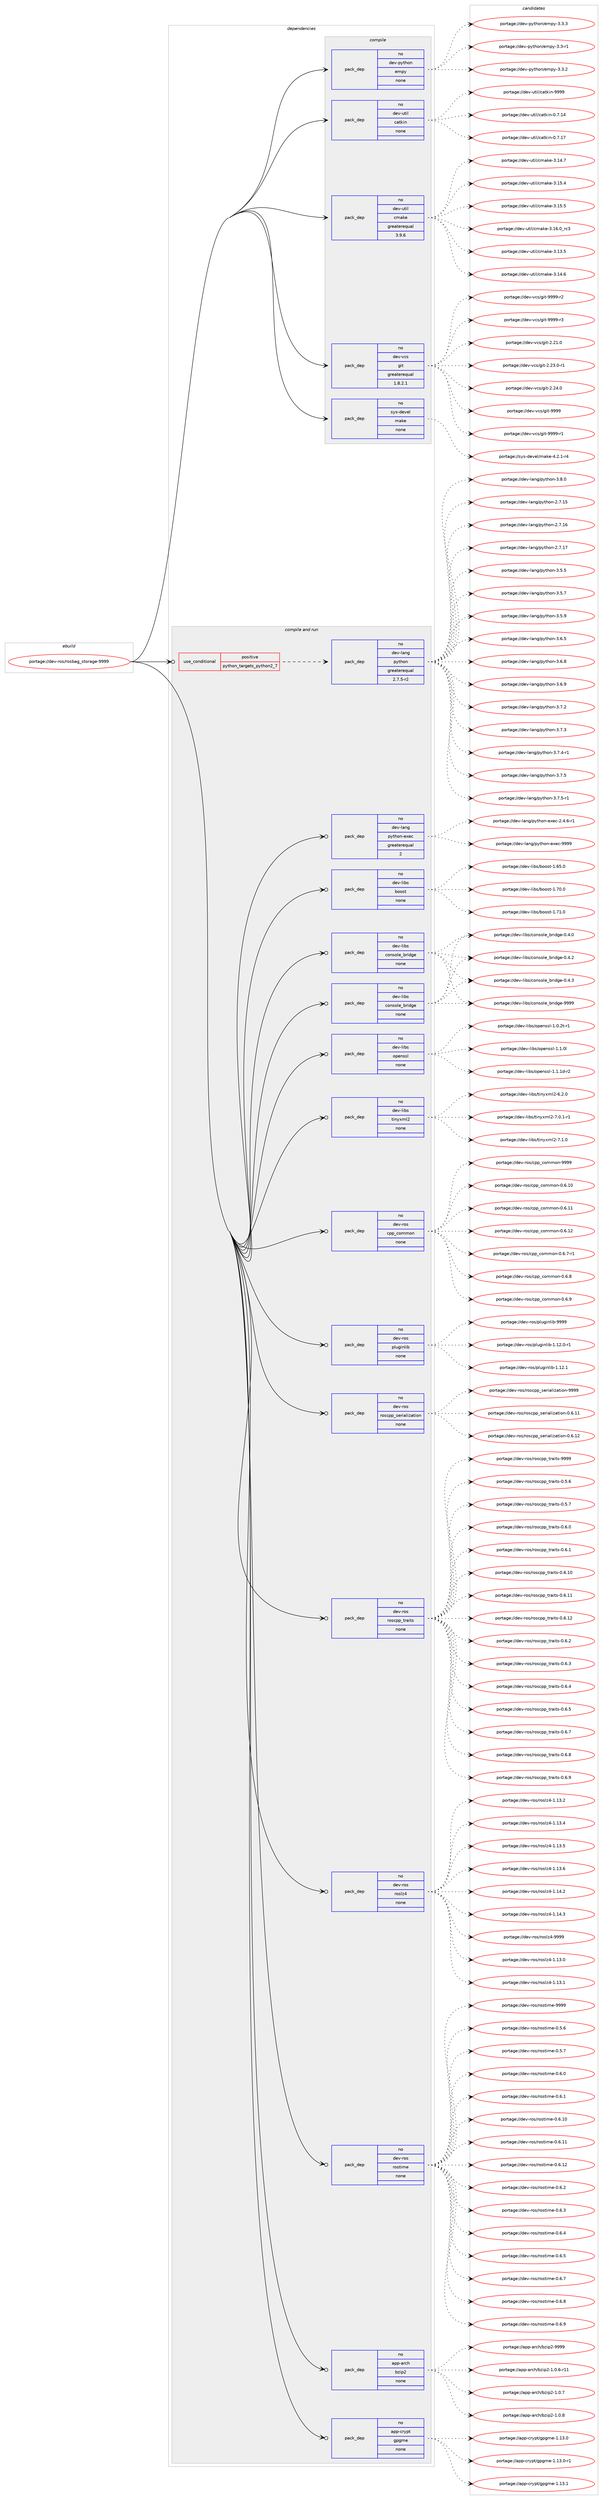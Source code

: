 digraph prolog {

# *************
# Graph options
# *************

newrank=true;
concentrate=true;
compound=true;
graph [rankdir=LR,fontname=Helvetica,fontsize=10,ranksep=1.5];#, ranksep=2.5, nodesep=0.2];
edge  [arrowhead=vee];
node  [fontname=Helvetica,fontsize=10];

# **********
# The ebuild
# **********

subgraph cluster_leftcol {
color=gray;
rank=same;
label=<<i>ebuild</i>>;
id [label="portage://dev-ros/rosbag_storage-9999", color=red, width=4, href="../dev-ros/rosbag_storage-9999.svg"];
}

# ****************
# The dependencies
# ****************

subgraph cluster_midcol {
color=gray;
label=<<i>dependencies</i>>;
subgraph cluster_compile {
fillcolor="#eeeeee";
style=filled;
label=<<i>compile</i>>;
subgraph pack148021 {
dependency195219 [label=<<TABLE BORDER="0" CELLBORDER="1" CELLSPACING="0" CELLPADDING="4" WIDTH="220"><TR><TD ROWSPAN="6" CELLPADDING="30">pack_dep</TD></TR><TR><TD WIDTH="110">no</TD></TR><TR><TD>dev-python</TD></TR><TR><TD>empy</TD></TR><TR><TD>none</TD></TR><TR><TD></TD></TR></TABLE>>, shape=none, color=blue];
}
id:e -> dependency195219:w [weight=20,style="solid",arrowhead="vee"];
subgraph pack148022 {
dependency195220 [label=<<TABLE BORDER="0" CELLBORDER="1" CELLSPACING="0" CELLPADDING="4" WIDTH="220"><TR><TD ROWSPAN="6" CELLPADDING="30">pack_dep</TD></TR><TR><TD WIDTH="110">no</TD></TR><TR><TD>dev-util</TD></TR><TR><TD>catkin</TD></TR><TR><TD>none</TD></TR><TR><TD></TD></TR></TABLE>>, shape=none, color=blue];
}
id:e -> dependency195220:w [weight=20,style="solid",arrowhead="vee"];
subgraph pack148023 {
dependency195221 [label=<<TABLE BORDER="0" CELLBORDER="1" CELLSPACING="0" CELLPADDING="4" WIDTH="220"><TR><TD ROWSPAN="6" CELLPADDING="30">pack_dep</TD></TR><TR><TD WIDTH="110">no</TD></TR><TR><TD>dev-util</TD></TR><TR><TD>cmake</TD></TR><TR><TD>greaterequal</TD></TR><TR><TD>3.9.6</TD></TR></TABLE>>, shape=none, color=blue];
}
id:e -> dependency195221:w [weight=20,style="solid",arrowhead="vee"];
subgraph pack148024 {
dependency195222 [label=<<TABLE BORDER="0" CELLBORDER="1" CELLSPACING="0" CELLPADDING="4" WIDTH="220"><TR><TD ROWSPAN="6" CELLPADDING="30">pack_dep</TD></TR><TR><TD WIDTH="110">no</TD></TR><TR><TD>dev-vcs</TD></TR><TR><TD>git</TD></TR><TR><TD>greaterequal</TD></TR><TR><TD>1.8.2.1</TD></TR></TABLE>>, shape=none, color=blue];
}
id:e -> dependency195222:w [weight=20,style="solid",arrowhead="vee"];
subgraph pack148025 {
dependency195223 [label=<<TABLE BORDER="0" CELLBORDER="1" CELLSPACING="0" CELLPADDING="4" WIDTH="220"><TR><TD ROWSPAN="6" CELLPADDING="30">pack_dep</TD></TR><TR><TD WIDTH="110">no</TD></TR><TR><TD>sys-devel</TD></TR><TR><TD>make</TD></TR><TR><TD>none</TD></TR><TR><TD></TD></TR></TABLE>>, shape=none, color=blue];
}
id:e -> dependency195223:w [weight=20,style="solid",arrowhead="vee"];
}
subgraph cluster_compileandrun {
fillcolor="#eeeeee";
style=filled;
label=<<i>compile and run</i>>;
subgraph cond43770 {
dependency195224 [label=<<TABLE BORDER="0" CELLBORDER="1" CELLSPACING="0" CELLPADDING="4"><TR><TD ROWSPAN="3" CELLPADDING="10">use_conditional</TD></TR><TR><TD>positive</TD></TR><TR><TD>python_targets_python2_7</TD></TR></TABLE>>, shape=none, color=red];
subgraph pack148026 {
dependency195225 [label=<<TABLE BORDER="0" CELLBORDER="1" CELLSPACING="0" CELLPADDING="4" WIDTH="220"><TR><TD ROWSPAN="6" CELLPADDING="30">pack_dep</TD></TR><TR><TD WIDTH="110">no</TD></TR><TR><TD>dev-lang</TD></TR><TR><TD>python</TD></TR><TR><TD>greaterequal</TD></TR><TR><TD>2.7.5-r2</TD></TR></TABLE>>, shape=none, color=blue];
}
dependency195224:e -> dependency195225:w [weight=20,style="dashed",arrowhead="vee"];
}
id:e -> dependency195224:w [weight=20,style="solid",arrowhead="odotvee"];
subgraph pack148027 {
dependency195226 [label=<<TABLE BORDER="0" CELLBORDER="1" CELLSPACING="0" CELLPADDING="4" WIDTH="220"><TR><TD ROWSPAN="6" CELLPADDING="30">pack_dep</TD></TR><TR><TD WIDTH="110">no</TD></TR><TR><TD>app-arch</TD></TR><TR><TD>bzip2</TD></TR><TR><TD>none</TD></TR><TR><TD></TD></TR></TABLE>>, shape=none, color=blue];
}
id:e -> dependency195226:w [weight=20,style="solid",arrowhead="odotvee"];
subgraph pack148028 {
dependency195227 [label=<<TABLE BORDER="0" CELLBORDER="1" CELLSPACING="0" CELLPADDING="4" WIDTH="220"><TR><TD ROWSPAN="6" CELLPADDING="30">pack_dep</TD></TR><TR><TD WIDTH="110">no</TD></TR><TR><TD>app-crypt</TD></TR><TR><TD>gpgme</TD></TR><TR><TD>none</TD></TR><TR><TD></TD></TR></TABLE>>, shape=none, color=blue];
}
id:e -> dependency195227:w [weight=20,style="solid",arrowhead="odotvee"];
subgraph pack148029 {
dependency195228 [label=<<TABLE BORDER="0" CELLBORDER="1" CELLSPACING="0" CELLPADDING="4" WIDTH="220"><TR><TD ROWSPAN="6" CELLPADDING="30">pack_dep</TD></TR><TR><TD WIDTH="110">no</TD></TR><TR><TD>dev-lang</TD></TR><TR><TD>python-exec</TD></TR><TR><TD>greaterequal</TD></TR><TR><TD>2</TD></TR></TABLE>>, shape=none, color=blue];
}
id:e -> dependency195228:w [weight=20,style="solid",arrowhead="odotvee"];
subgraph pack148030 {
dependency195229 [label=<<TABLE BORDER="0" CELLBORDER="1" CELLSPACING="0" CELLPADDING="4" WIDTH="220"><TR><TD ROWSPAN="6" CELLPADDING="30">pack_dep</TD></TR><TR><TD WIDTH="110">no</TD></TR><TR><TD>dev-libs</TD></TR><TR><TD>boost</TD></TR><TR><TD>none</TD></TR><TR><TD></TD></TR></TABLE>>, shape=none, color=blue];
}
id:e -> dependency195229:w [weight=20,style="solid",arrowhead="odotvee"];
subgraph pack148031 {
dependency195230 [label=<<TABLE BORDER="0" CELLBORDER="1" CELLSPACING="0" CELLPADDING="4" WIDTH="220"><TR><TD ROWSPAN="6" CELLPADDING="30">pack_dep</TD></TR><TR><TD WIDTH="110">no</TD></TR><TR><TD>dev-libs</TD></TR><TR><TD>console_bridge</TD></TR><TR><TD>none</TD></TR><TR><TD></TD></TR></TABLE>>, shape=none, color=blue];
}
id:e -> dependency195230:w [weight=20,style="solid",arrowhead="odotvee"];
subgraph pack148032 {
dependency195231 [label=<<TABLE BORDER="0" CELLBORDER="1" CELLSPACING="0" CELLPADDING="4" WIDTH="220"><TR><TD ROWSPAN="6" CELLPADDING="30">pack_dep</TD></TR><TR><TD WIDTH="110">no</TD></TR><TR><TD>dev-libs</TD></TR><TR><TD>console_bridge</TD></TR><TR><TD>none</TD></TR><TR><TD></TD></TR></TABLE>>, shape=none, color=blue];
}
id:e -> dependency195231:w [weight=20,style="solid",arrowhead="odotvee"];
subgraph pack148033 {
dependency195232 [label=<<TABLE BORDER="0" CELLBORDER="1" CELLSPACING="0" CELLPADDING="4" WIDTH="220"><TR><TD ROWSPAN="6" CELLPADDING="30">pack_dep</TD></TR><TR><TD WIDTH="110">no</TD></TR><TR><TD>dev-libs</TD></TR><TR><TD>openssl</TD></TR><TR><TD>none</TD></TR><TR><TD></TD></TR></TABLE>>, shape=none, color=blue];
}
id:e -> dependency195232:w [weight=20,style="solid",arrowhead="odotvee"];
subgraph pack148034 {
dependency195233 [label=<<TABLE BORDER="0" CELLBORDER="1" CELLSPACING="0" CELLPADDING="4" WIDTH="220"><TR><TD ROWSPAN="6" CELLPADDING="30">pack_dep</TD></TR><TR><TD WIDTH="110">no</TD></TR><TR><TD>dev-libs</TD></TR><TR><TD>tinyxml2</TD></TR><TR><TD>none</TD></TR><TR><TD></TD></TR></TABLE>>, shape=none, color=blue];
}
id:e -> dependency195233:w [weight=20,style="solid",arrowhead="odotvee"];
subgraph pack148035 {
dependency195234 [label=<<TABLE BORDER="0" CELLBORDER="1" CELLSPACING="0" CELLPADDING="4" WIDTH="220"><TR><TD ROWSPAN="6" CELLPADDING="30">pack_dep</TD></TR><TR><TD WIDTH="110">no</TD></TR><TR><TD>dev-ros</TD></TR><TR><TD>cpp_common</TD></TR><TR><TD>none</TD></TR><TR><TD></TD></TR></TABLE>>, shape=none, color=blue];
}
id:e -> dependency195234:w [weight=20,style="solid",arrowhead="odotvee"];
subgraph pack148036 {
dependency195235 [label=<<TABLE BORDER="0" CELLBORDER="1" CELLSPACING="0" CELLPADDING="4" WIDTH="220"><TR><TD ROWSPAN="6" CELLPADDING="30">pack_dep</TD></TR><TR><TD WIDTH="110">no</TD></TR><TR><TD>dev-ros</TD></TR><TR><TD>pluginlib</TD></TR><TR><TD>none</TD></TR><TR><TD></TD></TR></TABLE>>, shape=none, color=blue];
}
id:e -> dependency195235:w [weight=20,style="solid",arrowhead="odotvee"];
subgraph pack148037 {
dependency195236 [label=<<TABLE BORDER="0" CELLBORDER="1" CELLSPACING="0" CELLPADDING="4" WIDTH="220"><TR><TD ROWSPAN="6" CELLPADDING="30">pack_dep</TD></TR><TR><TD WIDTH="110">no</TD></TR><TR><TD>dev-ros</TD></TR><TR><TD>roscpp_serialization</TD></TR><TR><TD>none</TD></TR><TR><TD></TD></TR></TABLE>>, shape=none, color=blue];
}
id:e -> dependency195236:w [weight=20,style="solid",arrowhead="odotvee"];
subgraph pack148038 {
dependency195237 [label=<<TABLE BORDER="0" CELLBORDER="1" CELLSPACING="0" CELLPADDING="4" WIDTH="220"><TR><TD ROWSPAN="6" CELLPADDING="30">pack_dep</TD></TR><TR><TD WIDTH="110">no</TD></TR><TR><TD>dev-ros</TD></TR><TR><TD>roscpp_traits</TD></TR><TR><TD>none</TD></TR><TR><TD></TD></TR></TABLE>>, shape=none, color=blue];
}
id:e -> dependency195237:w [weight=20,style="solid",arrowhead="odotvee"];
subgraph pack148039 {
dependency195238 [label=<<TABLE BORDER="0" CELLBORDER="1" CELLSPACING="0" CELLPADDING="4" WIDTH="220"><TR><TD ROWSPAN="6" CELLPADDING="30">pack_dep</TD></TR><TR><TD WIDTH="110">no</TD></TR><TR><TD>dev-ros</TD></TR><TR><TD>roslz4</TD></TR><TR><TD>none</TD></TR><TR><TD></TD></TR></TABLE>>, shape=none, color=blue];
}
id:e -> dependency195238:w [weight=20,style="solid",arrowhead="odotvee"];
subgraph pack148040 {
dependency195239 [label=<<TABLE BORDER="0" CELLBORDER="1" CELLSPACING="0" CELLPADDING="4" WIDTH="220"><TR><TD ROWSPAN="6" CELLPADDING="30">pack_dep</TD></TR><TR><TD WIDTH="110">no</TD></TR><TR><TD>dev-ros</TD></TR><TR><TD>rostime</TD></TR><TR><TD>none</TD></TR><TR><TD></TD></TR></TABLE>>, shape=none, color=blue];
}
id:e -> dependency195239:w [weight=20,style="solid",arrowhead="odotvee"];
}
subgraph cluster_run {
fillcolor="#eeeeee";
style=filled;
label=<<i>run</i>>;
}
}

# **************
# The candidates
# **************

subgraph cluster_choices {
rank=same;
color=gray;
label=<<i>candidates</i>>;

subgraph choice148021 {
color=black;
nodesep=1;
choiceportage1001011184511212111610411111047101109112121455146514511449 [label="portage://dev-python/empy-3.3-r1", color=red, width=4,href="../dev-python/empy-3.3-r1.svg"];
choiceportage1001011184511212111610411111047101109112121455146514650 [label="portage://dev-python/empy-3.3.2", color=red, width=4,href="../dev-python/empy-3.3.2.svg"];
choiceportage1001011184511212111610411111047101109112121455146514651 [label="portage://dev-python/empy-3.3.3", color=red, width=4,href="../dev-python/empy-3.3.3.svg"];
dependency195219:e -> choiceportage1001011184511212111610411111047101109112121455146514511449:w [style=dotted,weight="100"];
dependency195219:e -> choiceportage1001011184511212111610411111047101109112121455146514650:w [style=dotted,weight="100"];
dependency195219:e -> choiceportage1001011184511212111610411111047101109112121455146514651:w [style=dotted,weight="100"];
}
subgraph choice148022 {
color=black;
nodesep=1;
choiceportage1001011184511711610510847999711610710511045484655464952 [label="portage://dev-util/catkin-0.7.14", color=red, width=4,href="../dev-util/catkin-0.7.14.svg"];
choiceportage1001011184511711610510847999711610710511045484655464955 [label="portage://dev-util/catkin-0.7.17", color=red, width=4,href="../dev-util/catkin-0.7.17.svg"];
choiceportage100101118451171161051084799971161071051104557575757 [label="portage://dev-util/catkin-9999", color=red, width=4,href="../dev-util/catkin-9999.svg"];
dependency195220:e -> choiceportage1001011184511711610510847999711610710511045484655464952:w [style=dotted,weight="100"];
dependency195220:e -> choiceportage1001011184511711610510847999711610710511045484655464955:w [style=dotted,weight="100"];
dependency195220:e -> choiceportage100101118451171161051084799971161071051104557575757:w [style=dotted,weight="100"];
}
subgraph choice148023 {
color=black;
nodesep=1;
choiceportage1001011184511711610510847991099710710145514649514653 [label="portage://dev-util/cmake-3.13.5", color=red, width=4,href="../dev-util/cmake-3.13.5.svg"];
choiceportage1001011184511711610510847991099710710145514649524654 [label="portage://dev-util/cmake-3.14.6", color=red, width=4,href="../dev-util/cmake-3.14.6.svg"];
choiceportage1001011184511711610510847991099710710145514649524655 [label="portage://dev-util/cmake-3.14.7", color=red, width=4,href="../dev-util/cmake-3.14.7.svg"];
choiceportage1001011184511711610510847991099710710145514649534652 [label="portage://dev-util/cmake-3.15.4", color=red, width=4,href="../dev-util/cmake-3.15.4.svg"];
choiceportage1001011184511711610510847991099710710145514649534653 [label="portage://dev-util/cmake-3.15.5", color=red, width=4,href="../dev-util/cmake-3.15.5.svg"];
choiceportage1001011184511711610510847991099710710145514649544648951149951 [label="portage://dev-util/cmake-3.16.0_rc3", color=red, width=4,href="../dev-util/cmake-3.16.0_rc3.svg"];
dependency195221:e -> choiceportage1001011184511711610510847991099710710145514649514653:w [style=dotted,weight="100"];
dependency195221:e -> choiceportage1001011184511711610510847991099710710145514649524654:w [style=dotted,weight="100"];
dependency195221:e -> choiceportage1001011184511711610510847991099710710145514649524655:w [style=dotted,weight="100"];
dependency195221:e -> choiceportage1001011184511711610510847991099710710145514649534652:w [style=dotted,weight="100"];
dependency195221:e -> choiceportage1001011184511711610510847991099710710145514649534653:w [style=dotted,weight="100"];
dependency195221:e -> choiceportage1001011184511711610510847991099710710145514649544648951149951:w [style=dotted,weight="100"];
}
subgraph choice148024 {
color=black;
nodesep=1;
choiceportage10010111845118991154710310511645504650494648 [label="portage://dev-vcs/git-2.21.0", color=red, width=4,href="../dev-vcs/git-2.21.0.svg"];
choiceportage100101118451189911547103105116455046505146484511449 [label="portage://dev-vcs/git-2.23.0-r1", color=red, width=4,href="../dev-vcs/git-2.23.0-r1.svg"];
choiceportage10010111845118991154710310511645504650524648 [label="portage://dev-vcs/git-2.24.0", color=red, width=4,href="../dev-vcs/git-2.24.0.svg"];
choiceportage1001011184511899115471031051164557575757 [label="portage://dev-vcs/git-9999", color=red, width=4,href="../dev-vcs/git-9999.svg"];
choiceportage10010111845118991154710310511645575757574511449 [label="portage://dev-vcs/git-9999-r1", color=red, width=4,href="../dev-vcs/git-9999-r1.svg"];
choiceportage10010111845118991154710310511645575757574511450 [label="portage://dev-vcs/git-9999-r2", color=red, width=4,href="../dev-vcs/git-9999-r2.svg"];
choiceportage10010111845118991154710310511645575757574511451 [label="portage://dev-vcs/git-9999-r3", color=red, width=4,href="../dev-vcs/git-9999-r3.svg"];
dependency195222:e -> choiceportage10010111845118991154710310511645504650494648:w [style=dotted,weight="100"];
dependency195222:e -> choiceportage100101118451189911547103105116455046505146484511449:w [style=dotted,weight="100"];
dependency195222:e -> choiceportage10010111845118991154710310511645504650524648:w [style=dotted,weight="100"];
dependency195222:e -> choiceportage1001011184511899115471031051164557575757:w [style=dotted,weight="100"];
dependency195222:e -> choiceportage10010111845118991154710310511645575757574511449:w [style=dotted,weight="100"];
dependency195222:e -> choiceportage10010111845118991154710310511645575757574511450:w [style=dotted,weight="100"];
dependency195222:e -> choiceportage10010111845118991154710310511645575757574511451:w [style=dotted,weight="100"];
}
subgraph choice148025 {
color=black;
nodesep=1;
choiceportage1151211154510010111810110847109971071014552465046494511452 [label="portage://sys-devel/make-4.2.1-r4", color=red, width=4,href="../sys-devel/make-4.2.1-r4.svg"];
dependency195223:e -> choiceportage1151211154510010111810110847109971071014552465046494511452:w [style=dotted,weight="100"];
}
subgraph choice148026 {
color=black;
nodesep=1;
choiceportage10010111845108971101034711212111610411111045504655464953 [label="portage://dev-lang/python-2.7.15", color=red, width=4,href="../dev-lang/python-2.7.15.svg"];
choiceportage10010111845108971101034711212111610411111045504655464954 [label="portage://dev-lang/python-2.7.16", color=red, width=4,href="../dev-lang/python-2.7.16.svg"];
choiceportage10010111845108971101034711212111610411111045504655464955 [label="portage://dev-lang/python-2.7.17", color=red, width=4,href="../dev-lang/python-2.7.17.svg"];
choiceportage100101118451089711010347112121116104111110455146534653 [label="portage://dev-lang/python-3.5.5", color=red, width=4,href="../dev-lang/python-3.5.5.svg"];
choiceportage100101118451089711010347112121116104111110455146534655 [label="portage://dev-lang/python-3.5.7", color=red, width=4,href="../dev-lang/python-3.5.7.svg"];
choiceportage100101118451089711010347112121116104111110455146534657 [label="portage://dev-lang/python-3.5.9", color=red, width=4,href="../dev-lang/python-3.5.9.svg"];
choiceportage100101118451089711010347112121116104111110455146544653 [label="portage://dev-lang/python-3.6.5", color=red, width=4,href="../dev-lang/python-3.6.5.svg"];
choiceportage100101118451089711010347112121116104111110455146544656 [label="portage://dev-lang/python-3.6.8", color=red, width=4,href="../dev-lang/python-3.6.8.svg"];
choiceportage100101118451089711010347112121116104111110455146544657 [label="portage://dev-lang/python-3.6.9", color=red, width=4,href="../dev-lang/python-3.6.9.svg"];
choiceportage100101118451089711010347112121116104111110455146554650 [label="portage://dev-lang/python-3.7.2", color=red, width=4,href="../dev-lang/python-3.7.2.svg"];
choiceportage100101118451089711010347112121116104111110455146554651 [label="portage://dev-lang/python-3.7.3", color=red, width=4,href="../dev-lang/python-3.7.3.svg"];
choiceportage1001011184510897110103471121211161041111104551465546524511449 [label="portage://dev-lang/python-3.7.4-r1", color=red, width=4,href="../dev-lang/python-3.7.4-r1.svg"];
choiceportage100101118451089711010347112121116104111110455146554653 [label="portage://dev-lang/python-3.7.5", color=red, width=4,href="../dev-lang/python-3.7.5.svg"];
choiceportage1001011184510897110103471121211161041111104551465546534511449 [label="portage://dev-lang/python-3.7.5-r1", color=red, width=4,href="../dev-lang/python-3.7.5-r1.svg"];
choiceportage100101118451089711010347112121116104111110455146564648 [label="portage://dev-lang/python-3.8.0", color=red, width=4,href="../dev-lang/python-3.8.0.svg"];
dependency195225:e -> choiceportage10010111845108971101034711212111610411111045504655464953:w [style=dotted,weight="100"];
dependency195225:e -> choiceportage10010111845108971101034711212111610411111045504655464954:w [style=dotted,weight="100"];
dependency195225:e -> choiceportage10010111845108971101034711212111610411111045504655464955:w [style=dotted,weight="100"];
dependency195225:e -> choiceportage100101118451089711010347112121116104111110455146534653:w [style=dotted,weight="100"];
dependency195225:e -> choiceportage100101118451089711010347112121116104111110455146534655:w [style=dotted,weight="100"];
dependency195225:e -> choiceportage100101118451089711010347112121116104111110455146534657:w [style=dotted,weight="100"];
dependency195225:e -> choiceportage100101118451089711010347112121116104111110455146544653:w [style=dotted,weight="100"];
dependency195225:e -> choiceportage100101118451089711010347112121116104111110455146544656:w [style=dotted,weight="100"];
dependency195225:e -> choiceportage100101118451089711010347112121116104111110455146544657:w [style=dotted,weight="100"];
dependency195225:e -> choiceportage100101118451089711010347112121116104111110455146554650:w [style=dotted,weight="100"];
dependency195225:e -> choiceportage100101118451089711010347112121116104111110455146554651:w [style=dotted,weight="100"];
dependency195225:e -> choiceportage1001011184510897110103471121211161041111104551465546524511449:w [style=dotted,weight="100"];
dependency195225:e -> choiceportage100101118451089711010347112121116104111110455146554653:w [style=dotted,weight="100"];
dependency195225:e -> choiceportage1001011184510897110103471121211161041111104551465546534511449:w [style=dotted,weight="100"];
dependency195225:e -> choiceportage100101118451089711010347112121116104111110455146564648:w [style=dotted,weight="100"];
}
subgraph choice148027 {
color=black;
nodesep=1;
choiceportage97112112459711499104479812210511250454946484654451144949 [label="portage://app-arch/bzip2-1.0.6-r11", color=red, width=4,href="../app-arch/bzip2-1.0.6-r11.svg"];
choiceportage97112112459711499104479812210511250454946484655 [label="portage://app-arch/bzip2-1.0.7", color=red, width=4,href="../app-arch/bzip2-1.0.7.svg"];
choiceportage97112112459711499104479812210511250454946484656 [label="portage://app-arch/bzip2-1.0.8", color=red, width=4,href="../app-arch/bzip2-1.0.8.svg"];
choiceportage971121124597114991044798122105112504557575757 [label="portage://app-arch/bzip2-9999", color=red, width=4,href="../app-arch/bzip2-9999.svg"];
dependency195226:e -> choiceportage97112112459711499104479812210511250454946484654451144949:w [style=dotted,weight="100"];
dependency195226:e -> choiceportage97112112459711499104479812210511250454946484655:w [style=dotted,weight="100"];
dependency195226:e -> choiceportage97112112459711499104479812210511250454946484656:w [style=dotted,weight="100"];
dependency195226:e -> choiceportage971121124597114991044798122105112504557575757:w [style=dotted,weight="100"];
}
subgraph choice148028 {
color=black;
nodesep=1;
choiceportage9711211245991141211121164710311210310910145494649514648 [label="portage://app-crypt/gpgme-1.13.0", color=red, width=4,href="../app-crypt/gpgme-1.13.0.svg"];
choiceportage97112112459911412111211647103112103109101454946495146484511449 [label="portage://app-crypt/gpgme-1.13.0-r1", color=red, width=4,href="../app-crypt/gpgme-1.13.0-r1.svg"];
choiceportage9711211245991141211121164710311210310910145494649514649 [label="portage://app-crypt/gpgme-1.13.1", color=red, width=4,href="../app-crypt/gpgme-1.13.1.svg"];
dependency195227:e -> choiceportage9711211245991141211121164710311210310910145494649514648:w [style=dotted,weight="100"];
dependency195227:e -> choiceportage97112112459911412111211647103112103109101454946495146484511449:w [style=dotted,weight="100"];
dependency195227:e -> choiceportage9711211245991141211121164710311210310910145494649514649:w [style=dotted,weight="100"];
}
subgraph choice148029 {
color=black;
nodesep=1;
choiceportage10010111845108971101034711212111610411111045101120101994550465246544511449 [label="portage://dev-lang/python-exec-2.4.6-r1", color=red, width=4,href="../dev-lang/python-exec-2.4.6-r1.svg"];
choiceportage10010111845108971101034711212111610411111045101120101994557575757 [label="portage://dev-lang/python-exec-9999", color=red, width=4,href="../dev-lang/python-exec-9999.svg"];
dependency195228:e -> choiceportage10010111845108971101034711212111610411111045101120101994550465246544511449:w [style=dotted,weight="100"];
dependency195228:e -> choiceportage10010111845108971101034711212111610411111045101120101994557575757:w [style=dotted,weight="100"];
}
subgraph choice148030 {
color=black;
nodesep=1;
choiceportage1001011184510810598115479811111111511645494654534648 [label="portage://dev-libs/boost-1.65.0", color=red, width=4,href="../dev-libs/boost-1.65.0.svg"];
choiceportage1001011184510810598115479811111111511645494655484648 [label="portage://dev-libs/boost-1.70.0", color=red, width=4,href="../dev-libs/boost-1.70.0.svg"];
choiceportage1001011184510810598115479811111111511645494655494648 [label="portage://dev-libs/boost-1.71.0", color=red, width=4,href="../dev-libs/boost-1.71.0.svg"];
dependency195229:e -> choiceportage1001011184510810598115479811111111511645494654534648:w [style=dotted,weight="100"];
dependency195229:e -> choiceportage1001011184510810598115479811111111511645494655484648:w [style=dotted,weight="100"];
dependency195229:e -> choiceportage1001011184510810598115479811111111511645494655494648:w [style=dotted,weight="100"];
}
subgraph choice148031 {
color=black;
nodesep=1;
choiceportage100101118451081059811547991111101151111081019598114105100103101454846524648 [label="portage://dev-libs/console_bridge-0.4.0", color=red, width=4,href="../dev-libs/console_bridge-0.4.0.svg"];
choiceportage100101118451081059811547991111101151111081019598114105100103101454846524650 [label="portage://dev-libs/console_bridge-0.4.2", color=red, width=4,href="../dev-libs/console_bridge-0.4.2.svg"];
choiceportage100101118451081059811547991111101151111081019598114105100103101454846524651 [label="portage://dev-libs/console_bridge-0.4.3", color=red, width=4,href="../dev-libs/console_bridge-0.4.3.svg"];
choiceportage1001011184510810598115479911111011511110810195981141051001031014557575757 [label="portage://dev-libs/console_bridge-9999", color=red, width=4,href="../dev-libs/console_bridge-9999.svg"];
dependency195230:e -> choiceportage100101118451081059811547991111101151111081019598114105100103101454846524648:w [style=dotted,weight="100"];
dependency195230:e -> choiceportage100101118451081059811547991111101151111081019598114105100103101454846524650:w [style=dotted,weight="100"];
dependency195230:e -> choiceportage100101118451081059811547991111101151111081019598114105100103101454846524651:w [style=dotted,weight="100"];
dependency195230:e -> choiceportage1001011184510810598115479911111011511110810195981141051001031014557575757:w [style=dotted,weight="100"];
}
subgraph choice148032 {
color=black;
nodesep=1;
choiceportage100101118451081059811547991111101151111081019598114105100103101454846524648 [label="portage://dev-libs/console_bridge-0.4.0", color=red, width=4,href="../dev-libs/console_bridge-0.4.0.svg"];
choiceportage100101118451081059811547991111101151111081019598114105100103101454846524650 [label="portage://dev-libs/console_bridge-0.4.2", color=red, width=4,href="../dev-libs/console_bridge-0.4.2.svg"];
choiceportage100101118451081059811547991111101151111081019598114105100103101454846524651 [label="portage://dev-libs/console_bridge-0.4.3", color=red, width=4,href="../dev-libs/console_bridge-0.4.3.svg"];
choiceportage1001011184510810598115479911111011511110810195981141051001031014557575757 [label="portage://dev-libs/console_bridge-9999", color=red, width=4,href="../dev-libs/console_bridge-9999.svg"];
dependency195231:e -> choiceportage100101118451081059811547991111101151111081019598114105100103101454846524648:w [style=dotted,weight="100"];
dependency195231:e -> choiceportage100101118451081059811547991111101151111081019598114105100103101454846524650:w [style=dotted,weight="100"];
dependency195231:e -> choiceportage100101118451081059811547991111101151111081019598114105100103101454846524651:w [style=dotted,weight="100"];
dependency195231:e -> choiceportage1001011184510810598115479911111011511110810195981141051001031014557575757:w [style=dotted,weight="100"];
}
subgraph choice148033 {
color=black;
nodesep=1;
choiceportage1001011184510810598115471111121011101151151084549464846501164511449 [label="portage://dev-libs/openssl-1.0.2t-r1", color=red, width=4,href="../dev-libs/openssl-1.0.2t-r1.svg"];
choiceportage100101118451081059811547111112101110115115108454946494648108 [label="portage://dev-libs/openssl-1.1.0l", color=red, width=4,href="../dev-libs/openssl-1.1.0l.svg"];
choiceportage1001011184510810598115471111121011101151151084549464946491004511450 [label="portage://dev-libs/openssl-1.1.1d-r2", color=red, width=4,href="../dev-libs/openssl-1.1.1d-r2.svg"];
dependency195232:e -> choiceportage1001011184510810598115471111121011101151151084549464846501164511449:w [style=dotted,weight="100"];
dependency195232:e -> choiceportage100101118451081059811547111112101110115115108454946494648108:w [style=dotted,weight="100"];
dependency195232:e -> choiceportage1001011184510810598115471111121011101151151084549464946491004511450:w [style=dotted,weight="100"];
}
subgraph choice148034 {
color=black;
nodesep=1;
choiceportage10010111845108105981154711610511012112010910850455446504648 [label="portage://dev-libs/tinyxml2-6.2.0", color=red, width=4,href="../dev-libs/tinyxml2-6.2.0.svg"];
choiceportage100101118451081059811547116105110121120109108504555464846494511449 [label="portage://dev-libs/tinyxml2-7.0.1-r1", color=red, width=4,href="../dev-libs/tinyxml2-7.0.1-r1.svg"];
choiceportage10010111845108105981154711610511012112010910850455546494648 [label="portage://dev-libs/tinyxml2-7.1.0", color=red, width=4,href="../dev-libs/tinyxml2-7.1.0.svg"];
dependency195233:e -> choiceportage10010111845108105981154711610511012112010910850455446504648:w [style=dotted,weight="100"];
dependency195233:e -> choiceportage100101118451081059811547116105110121120109108504555464846494511449:w [style=dotted,weight="100"];
dependency195233:e -> choiceportage10010111845108105981154711610511012112010910850455546494648:w [style=dotted,weight="100"];
}
subgraph choice148035 {
color=black;
nodesep=1;
choiceportage100101118451141111154799112112959911110910911111045484654464948 [label="portage://dev-ros/cpp_common-0.6.10", color=red, width=4,href="../dev-ros/cpp_common-0.6.10.svg"];
choiceportage100101118451141111154799112112959911110910911111045484654464949 [label="portage://dev-ros/cpp_common-0.6.11", color=red, width=4,href="../dev-ros/cpp_common-0.6.11.svg"];
choiceportage100101118451141111154799112112959911110910911111045484654464950 [label="portage://dev-ros/cpp_common-0.6.12", color=red, width=4,href="../dev-ros/cpp_common-0.6.12.svg"];
choiceportage10010111845114111115479911211295991111091091111104548465446554511449 [label="portage://dev-ros/cpp_common-0.6.7-r1", color=red, width=4,href="../dev-ros/cpp_common-0.6.7-r1.svg"];
choiceportage1001011184511411111547991121129599111109109111110454846544656 [label="portage://dev-ros/cpp_common-0.6.8", color=red, width=4,href="../dev-ros/cpp_common-0.6.8.svg"];
choiceportage1001011184511411111547991121129599111109109111110454846544657 [label="portage://dev-ros/cpp_common-0.6.9", color=red, width=4,href="../dev-ros/cpp_common-0.6.9.svg"];
choiceportage10010111845114111115479911211295991111091091111104557575757 [label="portage://dev-ros/cpp_common-9999", color=red, width=4,href="../dev-ros/cpp_common-9999.svg"];
dependency195234:e -> choiceportage100101118451141111154799112112959911110910911111045484654464948:w [style=dotted,weight="100"];
dependency195234:e -> choiceportage100101118451141111154799112112959911110910911111045484654464949:w [style=dotted,weight="100"];
dependency195234:e -> choiceportage100101118451141111154799112112959911110910911111045484654464950:w [style=dotted,weight="100"];
dependency195234:e -> choiceportage10010111845114111115479911211295991111091091111104548465446554511449:w [style=dotted,weight="100"];
dependency195234:e -> choiceportage1001011184511411111547991121129599111109109111110454846544656:w [style=dotted,weight="100"];
dependency195234:e -> choiceportage1001011184511411111547991121129599111109109111110454846544657:w [style=dotted,weight="100"];
dependency195234:e -> choiceportage10010111845114111115479911211295991111091091111104557575757:w [style=dotted,weight="100"];
}
subgraph choice148036 {
color=black;
nodesep=1;
choiceportage100101118451141111154711210811710310511010810598454946495046484511449 [label="portage://dev-ros/pluginlib-1.12.0-r1", color=red, width=4,href="../dev-ros/pluginlib-1.12.0-r1.svg"];
choiceportage10010111845114111115471121081171031051101081059845494649504649 [label="portage://dev-ros/pluginlib-1.12.1", color=red, width=4,href="../dev-ros/pluginlib-1.12.1.svg"];
choiceportage1001011184511411111547112108117103105110108105984557575757 [label="portage://dev-ros/pluginlib-9999", color=red, width=4,href="../dev-ros/pluginlib-9999.svg"];
dependency195235:e -> choiceportage100101118451141111154711210811710310511010810598454946495046484511449:w [style=dotted,weight="100"];
dependency195235:e -> choiceportage10010111845114111115471121081171031051101081059845494649504649:w [style=dotted,weight="100"];
dependency195235:e -> choiceportage1001011184511411111547112108117103105110108105984557575757:w [style=dotted,weight="100"];
}
subgraph choice148037 {
color=black;
nodesep=1;
choiceportage10010111845114111115471141111159911211295115101114105971081051229711610511111045484654464949 [label="portage://dev-ros/roscpp_serialization-0.6.11", color=red, width=4,href="../dev-ros/roscpp_serialization-0.6.11.svg"];
choiceportage10010111845114111115471141111159911211295115101114105971081051229711610511111045484654464950 [label="portage://dev-ros/roscpp_serialization-0.6.12", color=red, width=4,href="../dev-ros/roscpp_serialization-0.6.12.svg"];
choiceportage1001011184511411111547114111115991121129511510111410597108105122971161051111104557575757 [label="portage://dev-ros/roscpp_serialization-9999", color=red, width=4,href="../dev-ros/roscpp_serialization-9999.svg"];
dependency195236:e -> choiceportage10010111845114111115471141111159911211295115101114105971081051229711610511111045484654464949:w [style=dotted,weight="100"];
dependency195236:e -> choiceportage10010111845114111115471141111159911211295115101114105971081051229711610511111045484654464950:w [style=dotted,weight="100"];
dependency195236:e -> choiceportage1001011184511411111547114111115991121129511510111410597108105122971161051111104557575757:w [style=dotted,weight="100"];
}
subgraph choice148038 {
color=black;
nodesep=1;
choiceportage1001011184511411111547114111115991121129511611497105116115454846534654 [label="portage://dev-ros/roscpp_traits-0.5.6", color=red, width=4,href="../dev-ros/roscpp_traits-0.5.6.svg"];
choiceportage1001011184511411111547114111115991121129511611497105116115454846534655 [label="portage://dev-ros/roscpp_traits-0.5.7", color=red, width=4,href="../dev-ros/roscpp_traits-0.5.7.svg"];
choiceportage1001011184511411111547114111115991121129511611497105116115454846544648 [label="portage://dev-ros/roscpp_traits-0.6.0", color=red, width=4,href="../dev-ros/roscpp_traits-0.6.0.svg"];
choiceportage1001011184511411111547114111115991121129511611497105116115454846544649 [label="portage://dev-ros/roscpp_traits-0.6.1", color=red, width=4,href="../dev-ros/roscpp_traits-0.6.1.svg"];
choiceportage100101118451141111154711411111599112112951161149710511611545484654464948 [label="portage://dev-ros/roscpp_traits-0.6.10", color=red, width=4,href="../dev-ros/roscpp_traits-0.6.10.svg"];
choiceportage100101118451141111154711411111599112112951161149710511611545484654464949 [label="portage://dev-ros/roscpp_traits-0.6.11", color=red, width=4,href="../dev-ros/roscpp_traits-0.6.11.svg"];
choiceportage100101118451141111154711411111599112112951161149710511611545484654464950 [label="portage://dev-ros/roscpp_traits-0.6.12", color=red, width=4,href="../dev-ros/roscpp_traits-0.6.12.svg"];
choiceportage1001011184511411111547114111115991121129511611497105116115454846544650 [label="portage://dev-ros/roscpp_traits-0.6.2", color=red, width=4,href="../dev-ros/roscpp_traits-0.6.2.svg"];
choiceportage1001011184511411111547114111115991121129511611497105116115454846544651 [label="portage://dev-ros/roscpp_traits-0.6.3", color=red, width=4,href="../dev-ros/roscpp_traits-0.6.3.svg"];
choiceportage1001011184511411111547114111115991121129511611497105116115454846544652 [label="portage://dev-ros/roscpp_traits-0.6.4", color=red, width=4,href="../dev-ros/roscpp_traits-0.6.4.svg"];
choiceportage1001011184511411111547114111115991121129511611497105116115454846544653 [label="portage://dev-ros/roscpp_traits-0.6.5", color=red, width=4,href="../dev-ros/roscpp_traits-0.6.5.svg"];
choiceportage1001011184511411111547114111115991121129511611497105116115454846544655 [label="portage://dev-ros/roscpp_traits-0.6.7", color=red, width=4,href="../dev-ros/roscpp_traits-0.6.7.svg"];
choiceportage1001011184511411111547114111115991121129511611497105116115454846544656 [label="portage://dev-ros/roscpp_traits-0.6.8", color=red, width=4,href="../dev-ros/roscpp_traits-0.6.8.svg"];
choiceportage1001011184511411111547114111115991121129511611497105116115454846544657 [label="portage://dev-ros/roscpp_traits-0.6.9", color=red, width=4,href="../dev-ros/roscpp_traits-0.6.9.svg"];
choiceportage10010111845114111115471141111159911211295116114971051161154557575757 [label="portage://dev-ros/roscpp_traits-9999", color=red, width=4,href="../dev-ros/roscpp_traits-9999.svg"];
dependency195237:e -> choiceportage1001011184511411111547114111115991121129511611497105116115454846534654:w [style=dotted,weight="100"];
dependency195237:e -> choiceportage1001011184511411111547114111115991121129511611497105116115454846534655:w [style=dotted,weight="100"];
dependency195237:e -> choiceportage1001011184511411111547114111115991121129511611497105116115454846544648:w [style=dotted,weight="100"];
dependency195237:e -> choiceportage1001011184511411111547114111115991121129511611497105116115454846544649:w [style=dotted,weight="100"];
dependency195237:e -> choiceportage100101118451141111154711411111599112112951161149710511611545484654464948:w [style=dotted,weight="100"];
dependency195237:e -> choiceportage100101118451141111154711411111599112112951161149710511611545484654464949:w [style=dotted,weight="100"];
dependency195237:e -> choiceportage100101118451141111154711411111599112112951161149710511611545484654464950:w [style=dotted,weight="100"];
dependency195237:e -> choiceportage1001011184511411111547114111115991121129511611497105116115454846544650:w [style=dotted,weight="100"];
dependency195237:e -> choiceportage1001011184511411111547114111115991121129511611497105116115454846544651:w [style=dotted,weight="100"];
dependency195237:e -> choiceportage1001011184511411111547114111115991121129511611497105116115454846544652:w [style=dotted,weight="100"];
dependency195237:e -> choiceportage1001011184511411111547114111115991121129511611497105116115454846544653:w [style=dotted,weight="100"];
dependency195237:e -> choiceportage1001011184511411111547114111115991121129511611497105116115454846544655:w [style=dotted,weight="100"];
dependency195237:e -> choiceportage1001011184511411111547114111115991121129511611497105116115454846544656:w [style=dotted,weight="100"];
dependency195237:e -> choiceportage1001011184511411111547114111115991121129511611497105116115454846544657:w [style=dotted,weight="100"];
dependency195237:e -> choiceportage10010111845114111115471141111159911211295116114971051161154557575757:w [style=dotted,weight="100"];
}
subgraph choice148039 {
color=black;
nodesep=1;
choiceportage10010111845114111115471141111151081225245494649514648 [label="portage://dev-ros/roslz4-1.13.0", color=red, width=4,href="../dev-ros/roslz4-1.13.0.svg"];
choiceportage10010111845114111115471141111151081225245494649514649 [label="portage://dev-ros/roslz4-1.13.1", color=red, width=4,href="../dev-ros/roslz4-1.13.1.svg"];
choiceportage10010111845114111115471141111151081225245494649514650 [label="portage://dev-ros/roslz4-1.13.2", color=red, width=4,href="../dev-ros/roslz4-1.13.2.svg"];
choiceportage10010111845114111115471141111151081225245494649514652 [label="portage://dev-ros/roslz4-1.13.4", color=red, width=4,href="../dev-ros/roslz4-1.13.4.svg"];
choiceportage10010111845114111115471141111151081225245494649514653 [label="portage://dev-ros/roslz4-1.13.5", color=red, width=4,href="../dev-ros/roslz4-1.13.5.svg"];
choiceportage10010111845114111115471141111151081225245494649514654 [label="portage://dev-ros/roslz4-1.13.6", color=red, width=4,href="../dev-ros/roslz4-1.13.6.svg"];
choiceportage10010111845114111115471141111151081225245494649524650 [label="portage://dev-ros/roslz4-1.14.2", color=red, width=4,href="../dev-ros/roslz4-1.14.2.svg"];
choiceportage10010111845114111115471141111151081225245494649524651 [label="portage://dev-ros/roslz4-1.14.3", color=red, width=4,href="../dev-ros/roslz4-1.14.3.svg"];
choiceportage1001011184511411111547114111115108122524557575757 [label="portage://dev-ros/roslz4-9999", color=red, width=4,href="../dev-ros/roslz4-9999.svg"];
dependency195238:e -> choiceportage10010111845114111115471141111151081225245494649514648:w [style=dotted,weight="100"];
dependency195238:e -> choiceportage10010111845114111115471141111151081225245494649514649:w [style=dotted,weight="100"];
dependency195238:e -> choiceportage10010111845114111115471141111151081225245494649514650:w [style=dotted,weight="100"];
dependency195238:e -> choiceportage10010111845114111115471141111151081225245494649514652:w [style=dotted,weight="100"];
dependency195238:e -> choiceportage10010111845114111115471141111151081225245494649514653:w [style=dotted,weight="100"];
dependency195238:e -> choiceportage10010111845114111115471141111151081225245494649514654:w [style=dotted,weight="100"];
dependency195238:e -> choiceportage10010111845114111115471141111151081225245494649524650:w [style=dotted,weight="100"];
dependency195238:e -> choiceportage10010111845114111115471141111151081225245494649524651:w [style=dotted,weight="100"];
dependency195238:e -> choiceportage1001011184511411111547114111115108122524557575757:w [style=dotted,weight="100"];
}
subgraph choice148040 {
color=black;
nodesep=1;
choiceportage1001011184511411111547114111115116105109101454846534654 [label="portage://dev-ros/rostime-0.5.6", color=red, width=4,href="../dev-ros/rostime-0.5.6.svg"];
choiceportage1001011184511411111547114111115116105109101454846534655 [label="portage://dev-ros/rostime-0.5.7", color=red, width=4,href="../dev-ros/rostime-0.5.7.svg"];
choiceportage1001011184511411111547114111115116105109101454846544648 [label="portage://dev-ros/rostime-0.6.0", color=red, width=4,href="../dev-ros/rostime-0.6.0.svg"];
choiceportage1001011184511411111547114111115116105109101454846544649 [label="portage://dev-ros/rostime-0.6.1", color=red, width=4,href="../dev-ros/rostime-0.6.1.svg"];
choiceportage100101118451141111154711411111511610510910145484654464948 [label="portage://dev-ros/rostime-0.6.10", color=red, width=4,href="../dev-ros/rostime-0.6.10.svg"];
choiceportage100101118451141111154711411111511610510910145484654464949 [label="portage://dev-ros/rostime-0.6.11", color=red, width=4,href="../dev-ros/rostime-0.6.11.svg"];
choiceportage100101118451141111154711411111511610510910145484654464950 [label="portage://dev-ros/rostime-0.6.12", color=red, width=4,href="../dev-ros/rostime-0.6.12.svg"];
choiceportage1001011184511411111547114111115116105109101454846544650 [label="portage://dev-ros/rostime-0.6.2", color=red, width=4,href="../dev-ros/rostime-0.6.2.svg"];
choiceportage1001011184511411111547114111115116105109101454846544651 [label="portage://dev-ros/rostime-0.6.3", color=red, width=4,href="../dev-ros/rostime-0.6.3.svg"];
choiceportage1001011184511411111547114111115116105109101454846544652 [label="portage://dev-ros/rostime-0.6.4", color=red, width=4,href="../dev-ros/rostime-0.6.4.svg"];
choiceportage1001011184511411111547114111115116105109101454846544653 [label="portage://dev-ros/rostime-0.6.5", color=red, width=4,href="../dev-ros/rostime-0.6.5.svg"];
choiceportage1001011184511411111547114111115116105109101454846544655 [label="portage://dev-ros/rostime-0.6.7", color=red, width=4,href="../dev-ros/rostime-0.6.7.svg"];
choiceportage1001011184511411111547114111115116105109101454846544656 [label="portage://dev-ros/rostime-0.6.8", color=red, width=4,href="../dev-ros/rostime-0.6.8.svg"];
choiceportage1001011184511411111547114111115116105109101454846544657 [label="portage://dev-ros/rostime-0.6.9", color=red, width=4,href="../dev-ros/rostime-0.6.9.svg"];
choiceportage10010111845114111115471141111151161051091014557575757 [label="portage://dev-ros/rostime-9999", color=red, width=4,href="../dev-ros/rostime-9999.svg"];
dependency195239:e -> choiceportage1001011184511411111547114111115116105109101454846534654:w [style=dotted,weight="100"];
dependency195239:e -> choiceportage1001011184511411111547114111115116105109101454846534655:w [style=dotted,weight="100"];
dependency195239:e -> choiceportage1001011184511411111547114111115116105109101454846544648:w [style=dotted,weight="100"];
dependency195239:e -> choiceportage1001011184511411111547114111115116105109101454846544649:w [style=dotted,weight="100"];
dependency195239:e -> choiceportage100101118451141111154711411111511610510910145484654464948:w [style=dotted,weight="100"];
dependency195239:e -> choiceportage100101118451141111154711411111511610510910145484654464949:w [style=dotted,weight="100"];
dependency195239:e -> choiceportage100101118451141111154711411111511610510910145484654464950:w [style=dotted,weight="100"];
dependency195239:e -> choiceportage1001011184511411111547114111115116105109101454846544650:w [style=dotted,weight="100"];
dependency195239:e -> choiceportage1001011184511411111547114111115116105109101454846544651:w [style=dotted,weight="100"];
dependency195239:e -> choiceportage1001011184511411111547114111115116105109101454846544652:w [style=dotted,weight="100"];
dependency195239:e -> choiceportage1001011184511411111547114111115116105109101454846544653:w [style=dotted,weight="100"];
dependency195239:e -> choiceportage1001011184511411111547114111115116105109101454846544655:w [style=dotted,weight="100"];
dependency195239:e -> choiceportage1001011184511411111547114111115116105109101454846544656:w [style=dotted,weight="100"];
dependency195239:e -> choiceportage1001011184511411111547114111115116105109101454846544657:w [style=dotted,weight="100"];
dependency195239:e -> choiceportage10010111845114111115471141111151161051091014557575757:w [style=dotted,weight="100"];
}
}

}
